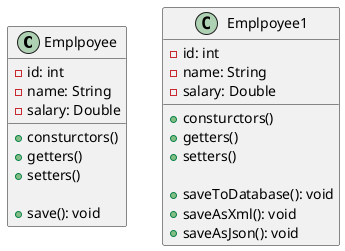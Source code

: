 @startuml

class Emplpoyee {
    - id: int
    - name: String
    - salary: Double

    + consturctors()
    + getters()
    + setters()

    + save(): void
}

class Emplpoyee1 {
    - id: int
    - name: String
    - salary: Double

    + consturctors()
    + getters()
    + setters()

    + saveToDatabase(): void
    + saveAsXml(): void
    + saveAsJson(): void
}

@enduml